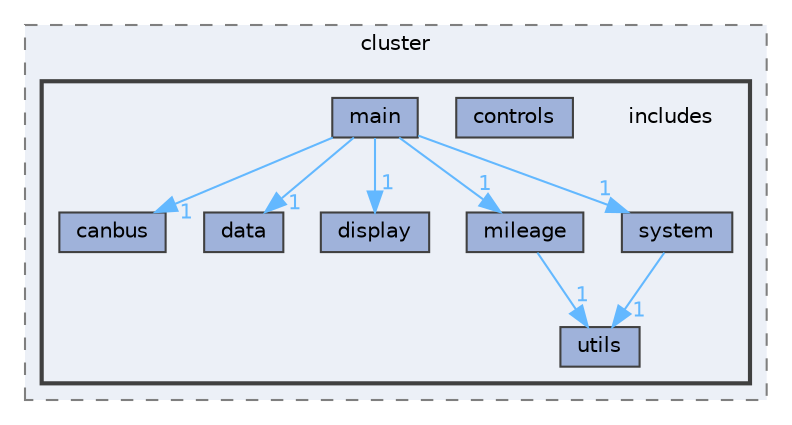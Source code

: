 digraph "apps/cluster/includes"
{
 // LATEX_PDF_SIZE
  bgcolor="transparent";
  edge [fontname=Helvetica,fontsize=10,labelfontname=Helvetica,labelfontsize=10];
  node [fontname=Helvetica,fontsize=10,shape=box,height=0.2,width=0.4];
  compound=true
  subgraph clusterdir_3fc8f51dd17eafa9e714d9ca93022f96 {
    graph [ bgcolor="#ecf0f7", pencolor="grey50", label="cluster", fontname=Helvetica,fontsize=10 style="filled,dashed", URL="dir_3fc8f51dd17eafa9e714d9ca93022f96.html",tooltip=""]
  subgraph clusterdir_2a4f0eb436765d0e1bfbb2d23c4680c4 {
    graph [ bgcolor="#ecf0f7", pencolor="grey25", label="", fontname=Helvetica,fontsize=10 style="filled,bold", URL="dir_2a4f0eb436765d0e1bfbb2d23c4680c4.html",tooltip=""]
    dir_2a4f0eb436765d0e1bfbb2d23c4680c4 [shape=plaintext, label="includes"];
  dir_1409ce76e687f9c479103716ce54abef [label="canbus", fillcolor="#9fb2da", color="grey25", style="filled", URL="dir_1409ce76e687f9c479103716ce54abef.html",tooltip=""];
  dir_675d767b8f74e9aa184a901390e9d263 [label="controls", fillcolor="#9fb2da", color="grey25", style="filled", URL="dir_675d767b8f74e9aa184a901390e9d263.html",tooltip=""];
  dir_1aedc935330755b0822208a07f983efd [label="data", fillcolor="#9fb2da", color="grey25", style="filled", URL="dir_1aedc935330755b0822208a07f983efd.html",tooltip=""];
  dir_57c69ab9e07de60bba1cb98bd4085ce2 [label="display", fillcolor="#9fb2da", color="grey25", style="filled", URL="dir_57c69ab9e07de60bba1cb98bd4085ce2.html",tooltip=""];
  dir_e9148dff22b8b892bf0cfcda0ecc6f90 [label="main", fillcolor="#9fb2da", color="grey25", style="filled", URL="dir_e9148dff22b8b892bf0cfcda0ecc6f90.html",tooltip=""];
  dir_99999dd82e4fcd7fa48cb5382c6dd68d [label="mileage", fillcolor="#9fb2da", color="grey25", style="filled", URL="dir_99999dd82e4fcd7fa48cb5382c6dd68d.html",tooltip=""];
  dir_5237cf65c614381d5c27b0621692ffa4 [label="system", fillcolor="#9fb2da", color="grey25", style="filled", URL="dir_5237cf65c614381d5c27b0621692ffa4.html",tooltip=""];
  dir_896aef3e5f1c31b8ffb971ee969768eb [label="utils", fillcolor="#9fb2da", color="grey25", style="filled", URL="dir_896aef3e5f1c31b8ffb971ee969768eb.html",tooltip=""];
  }
  }
  dir_e9148dff22b8b892bf0cfcda0ecc6f90->dir_1409ce76e687f9c479103716ce54abef [headlabel="1", labeldistance=1.5 headhref="dir_000019_000004.html" href="dir_000019_000004.html" color="steelblue1" fontcolor="steelblue1"];
  dir_e9148dff22b8b892bf0cfcda0ecc6f90->dir_1aedc935330755b0822208a07f983efd [headlabel="1", labeldistance=1.5 headhref="dir_000019_000011.html" href="dir_000019_000011.html" color="steelblue1" fontcolor="steelblue1"];
  dir_e9148dff22b8b892bf0cfcda0ecc6f90->dir_5237cf65c614381d5c27b0621692ffa4 [headlabel="1", labeldistance=1.5 headhref="dir_000019_000029.html" href="dir_000019_000029.html" color="steelblue1" fontcolor="steelblue1"];
  dir_e9148dff22b8b892bf0cfcda0ecc6f90->dir_57c69ab9e07de60bba1cb98bd4085ce2 [headlabel="1", labeldistance=1.5 headhref="dir_000019_000013.html" href="dir_000019_000013.html" color="steelblue1" fontcolor="steelblue1"];
  dir_e9148dff22b8b892bf0cfcda0ecc6f90->dir_99999dd82e4fcd7fa48cb5382c6dd68d [headlabel="1", labeldistance=1.5 headhref="dir_000019_000022.html" href="dir_000019_000022.html" color="steelblue1" fontcolor="steelblue1"];
  dir_99999dd82e4fcd7fa48cb5382c6dd68d->dir_896aef3e5f1c31b8ffb971ee969768eb [headlabel="1", labeldistance=1.5 headhref="dir_000022_000034.html" href="dir_000022_000034.html" color="steelblue1" fontcolor="steelblue1"];
  dir_5237cf65c614381d5c27b0621692ffa4->dir_896aef3e5f1c31b8ffb971ee969768eb [headlabel="1", labeldistance=1.5 headhref="dir_000029_000034.html" href="dir_000029_000034.html" color="steelblue1" fontcolor="steelblue1"];
}
